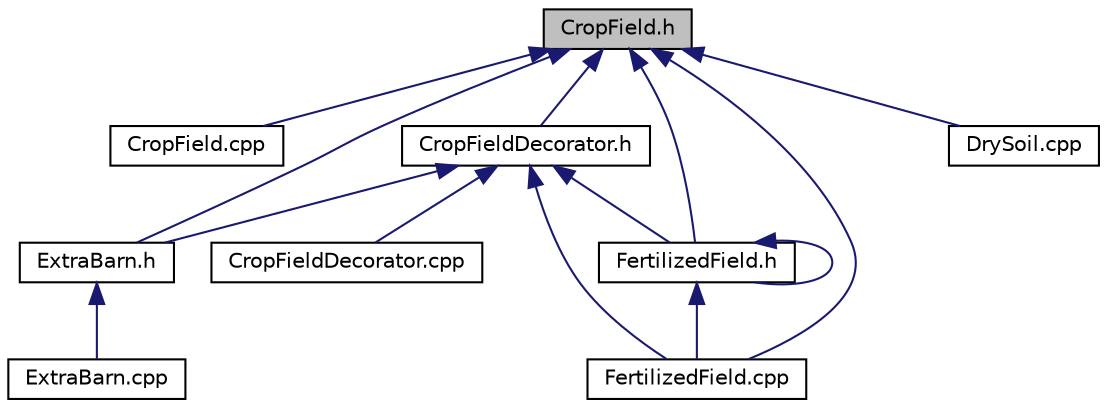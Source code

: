 digraph "CropField.h"
{
 // LATEX_PDF_SIZE
  edge [fontname="Helvetica",fontsize="10",labelfontname="Helvetica",labelfontsize="10"];
  node [fontname="Helvetica",fontsize="10",shape=record];
  Node1 [label="CropField.h",height=0.2,width=0.4,color="black", fillcolor="grey75", style="filled", fontcolor="black",tooltip="Class definition for Component 1 - Composite (Leaf), Class definition for Component 2 - State (Contex..."];
  Node1 -> Node2 [dir="back",color="midnightblue",fontsize="10",style="solid"];
  Node2 [label="CropField.cpp",height=0.2,width=0.4,color="black", fillcolor="white", style="filled",URL="$CropField_8cpp.html",tooltip="Implementation of the CropField class."];
  Node1 -> Node3 [dir="back",color="midnightblue",fontsize="10",style="solid"];
  Node3 [label="CropFieldDecorator.h",height=0.2,width=0.4,color="black", fillcolor="white", style="filled",URL="$CropFieldDecorator_8h.html",tooltip="Class definition for Component 3 - Decorator (Decorator)"];
  Node3 -> Node4 [dir="back",color="midnightblue",fontsize="10",style="solid"];
  Node4 [label="CropFieldDecorator.cpp",height=0.2,width=0.4,color="black", fillcolor="white", style="filled",URL="$CropFieldDecorator_8cpp.html",tooltip="Implementation of the CropFieldDecorator class."];
  Node3 -> Node5 [dir="back",color="midnightblue",fontsize="10",style="solid"];
  Node5 [label="ExtraBarn.h",height=0.2,width=0.4,color="black", fillcolor="white", style="filled",URL="$ExtraBarn_8h.html",tooltip="Class definition for Component 3 - Decorator (ConcreteDecorator)"];
  Node5 -> Node6 [dir="back",color="midnightblue",fontsize="10",style="solid"];
  Node6 [label="ExtraBarn.cpp",height=0.2,width=0.4,color="black", fillcolor="white", style="filled",URL="$ExtraBarn_8cpp.html",tooltip="Implementation of the ExtraBarn class, a concrete decorator for the CropField class."];
  Node3 -> Node7 [dir="back",color="midnightblue",fontsize="10",style="solid"];
  Node7 [label="FertilizedField.cpp",height=0.2,width=0.4,color="black", fillcolor="white", style="filled",URL="$FertilizedField_8cpp.html",tooltip="Class implementation for Component 3 - Decorator (ConcreteDecorator)"];
  Node3 -> Node8 [dir="back",color="midnightblue",fontsize="10",style="solid"];
  Node8 [label="FertilizedField.h",height=0.2,width=0.4,color="black", fillcolor="white", style="filled",URL="$FertilizedField_8h.html",tooltip="Class defintion for Component 3 - Decorator (ConcreteDecorator)"];
  Node8 -> Node7 [dir="back",color="midnightblue",fontsize="10",style="solid"];
  Node8 -> Node8 [dir="back",color="midnightblue",fontsize="10",style="solid"];
  Node1 -> Node9 [dir="back",color="midnightblue",fontsize="10",style="solid"];
  Node9 [label="DrySoil.cpp",height=0.2,width=0.4,color="black", fillcolor="white", style="filled",URL="$DrySoil_8cpp.html",tooltip="Implementation of the DrySoil class, a concrete state in the State design pattern."];
  Node1 -> Node5 [dir="back",color="midnightblue",fontsize="10",style="solid"];
  Node1 -> Node7 [dir="back",color="midnightblue",fontsize="10",style="solid"];
  Node1 -> Node8 [dir="back",color="midnightblue",fontsize="10",style="solid"];
}
